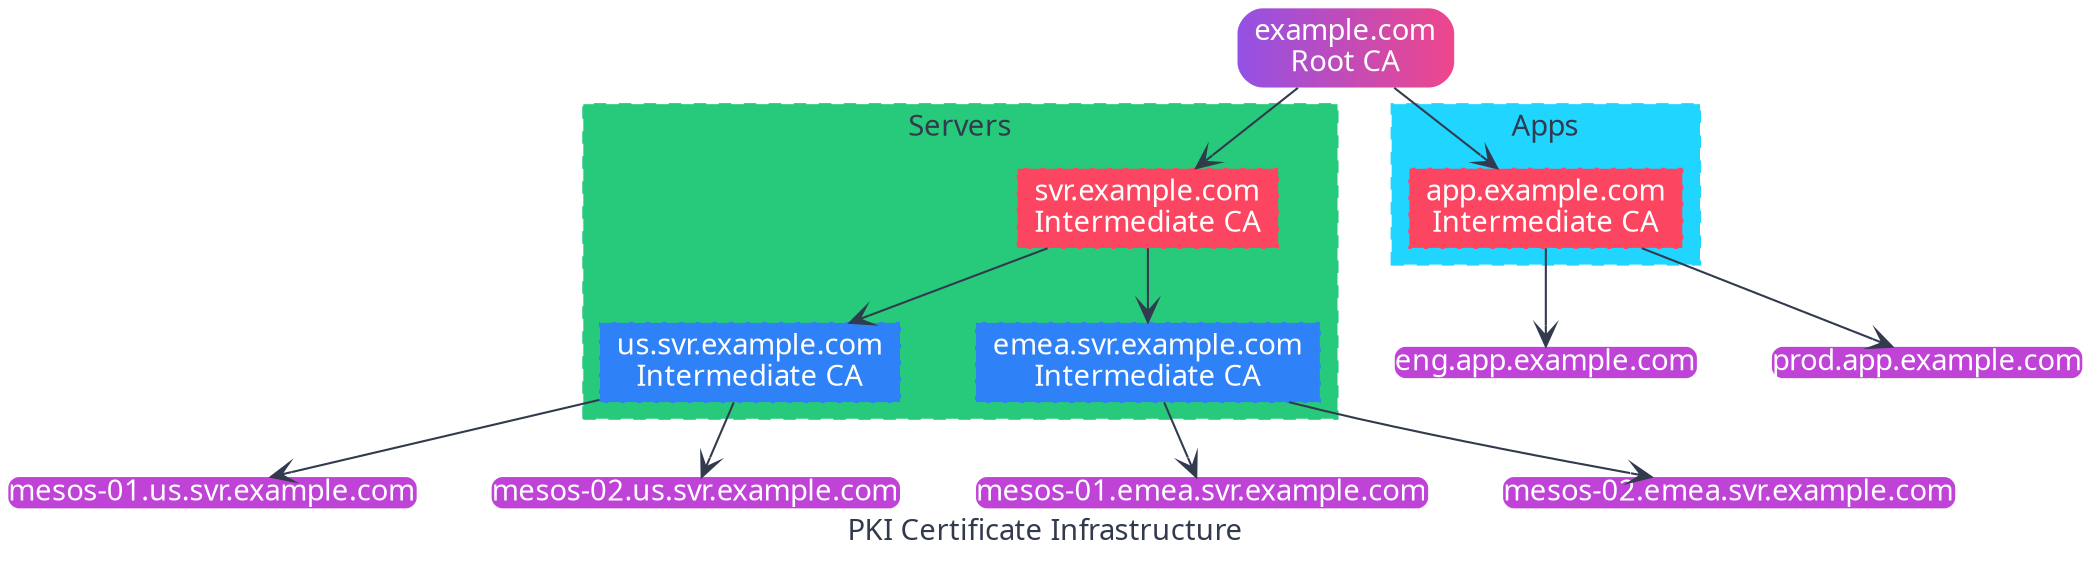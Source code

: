 // Mesosphere Colorscheme
// MESOSPHERE_HELIOTROPE     #9351E5
// MESOSPHERE_SPACE_GRAY     #323A4E
// MESOSPHERE_MERCURY_PINK   #EF468B
// MESOSPHERE_VENUS_YELLOW   #FEDF57
// MESOSPHERE_EARTH_BLUE     #2F81F7
// MESOSPHERE_MARS_RED       #FC4661
// MESOSPHERE_JUPYTER_ORANGE #2F81F7
// MESOSPHERE_SATURN_ORCHID  #C043D7
// MESOSPHERE_URANUS_GREEN   #27C97B
// MESOSPHERE_NEPTUNE_CYAN   #20D5FF

digraph G {
  graph [
    bgcolor="transparent"
    fontcolor="#323a4e"
    fontname="Source Sans Pro"
    label="PKI Certificate Infrastructure"
    nodesep="0.5"
    // ranksep="0.75"
    // rankdir="LR"
    // splines=ortho
  ]

  node [
    color="transparent"
    fillcolor="#9351e5:#ef468b"
    fontcolor="white"
    fontname="Source Sans Pro"
    shape="box"
    style="rounded,filled"
  ]

  edge [
    color="#323a4e"
    fontcolor="#323a4e"
    fontname="Source Sans Pro"
    arrowhead="vee"
    arrowtail="vee"
  ]

  # Nodes
  ROOT_CA [label="example.com\nRoot CA"]

  # Custom Nodes
  I_CA_1 [
    color="#FC4661"
    fillcolor="#FC4661"
    label="svr.example.com\nIntermediate CA"
    style="dotted,filled"
  ]

  I_CA_2 [
    color="#FC4661"
    fillcolor="#FC4661"
    label="app.example.com\nIntermediate CA"
    style="dotted,filled"
  ]

  I_CA_1_1 [
    color="#2F81F7"
    fillcolor="#2F81F7"
    label="us.svr.example.com\nIntermediate CA"
    style="dotted,filled"
  ]

  I_CA_1_2 [
    color="#2F81F7"
    fillcolor="#2F81F7"
    label="emea.svr.example.com\nIntermediate CA"
    style="dotted,filled"
  ]

  L_US_SVR_1 [
    fillcolor="#C043D7"
    label="mesos-01.us.svr.example.com"
    shape="plain"
    
  ]

  L_US_SVR_2 [
    fillcolor="#C043D7"
    label="mesos-02.us.svr.example.com"
    shape="plain"
    
  ]

  L_EMEA_SVR_1 [
    fillcolor="#C043D7"
    label="mesos-01.emea.svr.example.com"
    shape="plain"
    
  ]

  L_EMEA_SVR_2 [
    fillcolor="#C043D7"
    label="mesos-02.emea.svr.example.com"
    shape="plain"
    
  ]

  L_APP_1[
    fillcolor="#C043D7"
    label="eng.app.example.com"
    shape="plain"
    
  ]

  L_APP_2[
    fillcolor="#C043D7"
    label="prod.app.example.com"
    shape="plain"
    
  ]

  subgraph cluster_server {
      color="#27C97B"
      fillcolor="#27C97B"
      label="Servers"
      style="dashed,filled"
      I_CA_1
      I_CA_1_1
      I_CA_1_2
  }

  subgraph cluster_app {
      color="#20D5FF"
      fillcolor="#20D5FF"
      label="Apps"
      style="dashed,filled"
      I_CA_2
  }

  # Edges
  ROOT_CA -> {I_CA_1, I_CA_2}
  I_CA_1 -> {I_CA_1_1, I_CA_1_2}
  I_CA_2 -> {L_APP_1, L_APP_2}
  I_CA_1_1 -> {L_US_SVR_1, L_US_SVR_2}
  I_CA_1_2 -> {L_EMEA_SVR_1, L_EMEA_SVR_2}

  # Layout tweaks
  // {rank=same; ROOT_CA}
  // {rank=same; I_CA_1, I_CA_2}
  // {rank=same; I_CA_1_1, I_CA_1_2}
}
